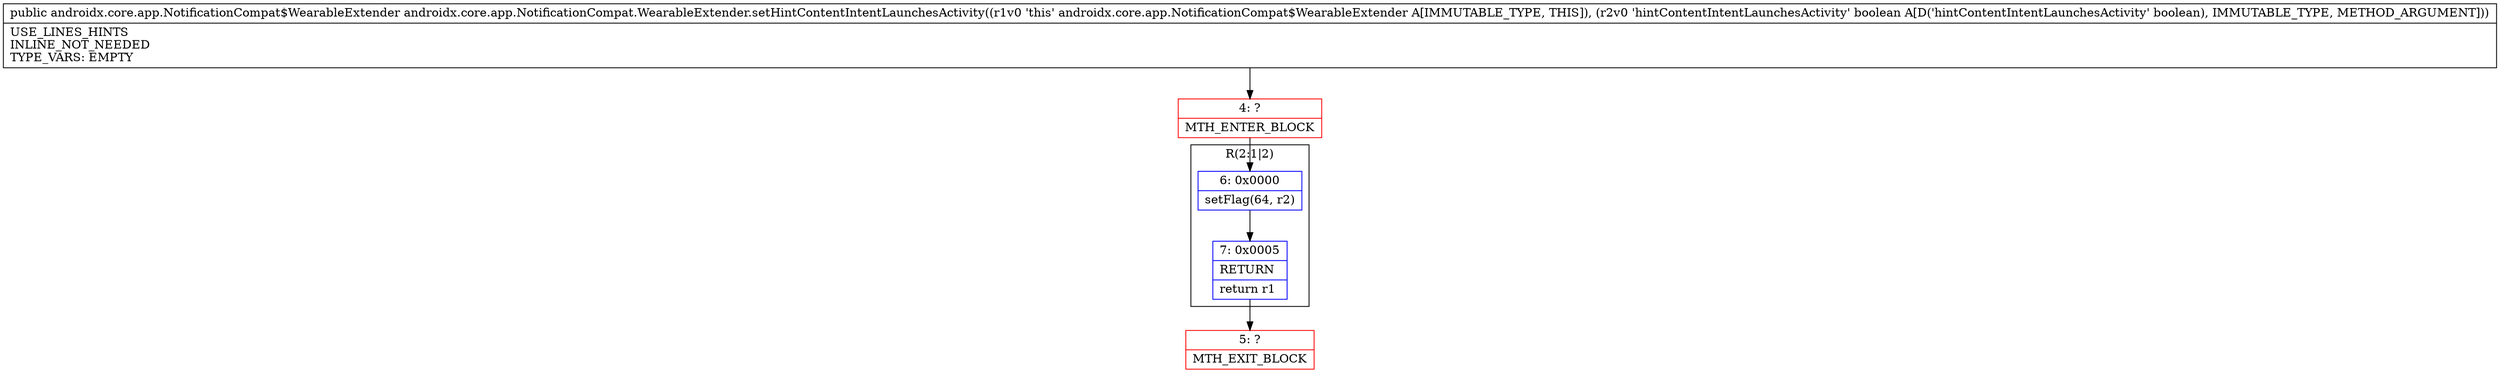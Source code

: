 digraph "CFG forandroidx.core.app.NotificationCompat.WearableExtender.setHintContentIntentLaunchesActivity(Z)Landroidx\/core\/app\/NotificationCompat$WearableExtender;" {
subgraph cluster_Region_1083641822 {
label = "R(2:1|2)";
node [shape=record,color=blue];
Node_6 [shape=record,label="{6\:\ 0x0000|setFlag(64, r2)\l}"];
Node_7 [shape=record,label="{7\:\ 0x0005|RETURN\l|return r1\l}"];
}
Node_4 [shape=record,color=red,label="{4\:\ ?|MTH_ENTER_BLOCK\l}"];
Node_5 [shape=record,color=red,label="{5\:\ ?|MTH_EXIT_BLOCK\l}"];
MethodNode[shape=record,label="{public androidx.core.app.NotificationCompat$WearableExtender androidx.core.app.NotificationCompat.WearableExtender.setHintContentIntentLaunchesActivity((r1v0 'this' androidx.core.app.NotificationCompat$WearableExtender A[IMMUTABLE_TYPE, THIS]), (r2v0 'hintContentIntentLaunchesActivity' boolean A[D('hintContentIntentLaunchesActivity' boolean), IMMUTABLE_TYPE, METHOD_ARGUMENT]))  | USE_LINES_HINTS\lINLINE_NOT_NEEDED\lTYPE_VARS: EMPTY\l}"];
MethodNode -> Node_4;Node_6 -> Node_7;
Node_7 -> Node_5;
Node_4 -> Node_6;
}

